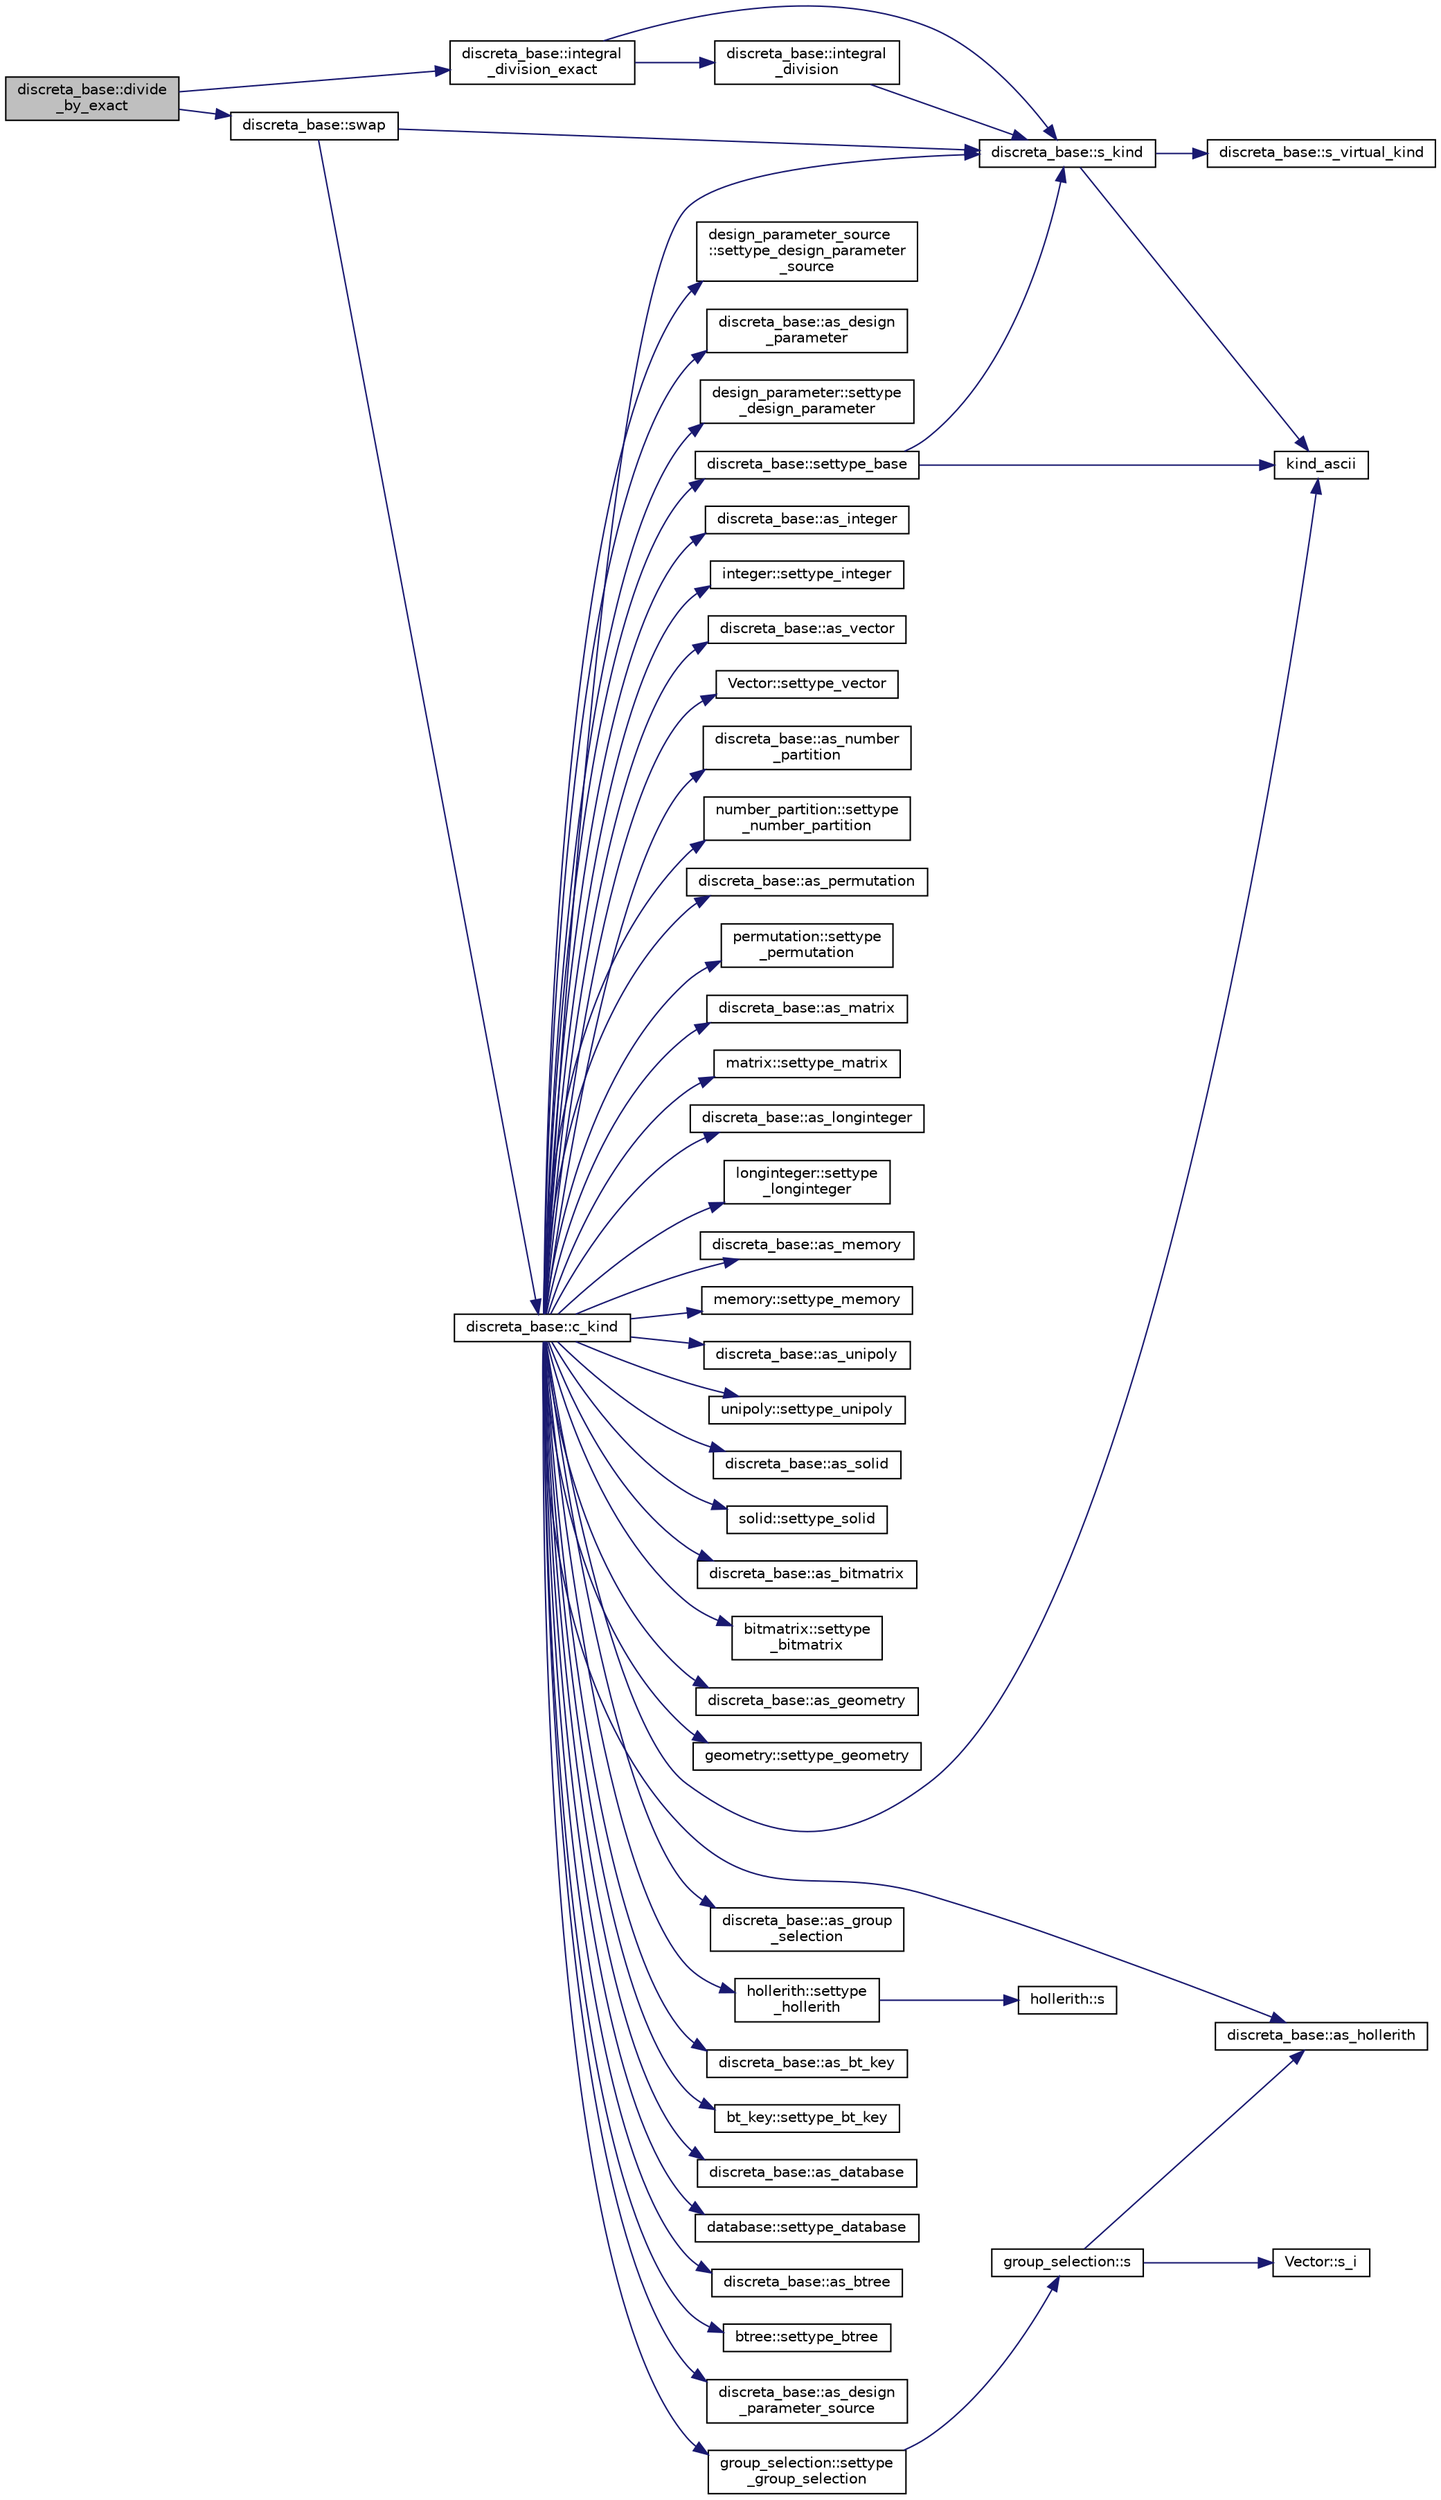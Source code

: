 digraph "discreta_base::divide_by_exact"
{
  edge [fontname="Helvetica",fontsize="10",labelfontname="Helvetica",labelfontsize="10"];
  node [fontname="Helvetica",fontsize="10",shape=record];
  rankdir="LR";
  Node11876 [label="discreta_base::divide\l_by_exact",height=0.2,width=0.4,color="black", fillcolor="grey75", style="filled", fontcolor="black"];
  Node11876 -> Node11877 [color="midnightblue",fontsize="10",style="solid",fontname="Helvetica"];
  Node11877 [label="discreta_base::integral\l_division_exact",height=0.2,width=0.4,color="black", fillcolor="white", style="filled",URL="$d7/d71/classdiscreta__base.html#a77aa5f7ddec1f6baa8fb39fa16f479af"];
  Node11877 -> Node11878 [color="midnightblue",fontsize="10",style="solid",fontname="Helvetica"];
  Node11878 [label="discreta_base::s_kind",height=0.2,width=0.4,color="black", fillcolor="white", style="filled",URL="$d7/d71/classdiscreta__base.html#a8a830025c74adbbc3362418a7c2ba157"];
  Node11878 -> Node11879 [color="midnightblue",fontsize="10",style="solid",fontname="Helvetica"];
  Node11879 [label="discreta_base::s_virtual_kind",height=0.2,width=0.4,color="black", fillcolor="white", style="filled",URL="$d7/d71/classdiscreta__base.html#a52778a6d6943a468be083d0785d418fb"];
  Node11878 -> Node11880 [color="midnightblue",fontsize="10",style="solid",fontname="Helvetica"];
  Node11880 [label="kind_ascii",height=0.2,width=0.4,color="black", fillcolor="white", style="filled",URL="$d9/d60/discreta_8h.html#ad0ce825a9f29bc6cec27e1b64cfe27bf"];
  Node11877 -> Node11881 [color="midnightblue",fontsize="10",style="solid",fontname="Helvetica"];
  Node11881 [label="discreta_base::integral\l_division",height=0.2,width=0.4,color="black", fillcolor="white", style="filled",URL="$d7/d71/classdiscreta__base.html#a92b3001ac35af9185b316c0d8f89070e"];
  Node11881 -> Node11878 [color="midnightblue",fontsize="10",style="solid",fontname="Helvetica"];
  Node11876 -> Node11882 [color="midnightblue",fontsize="10",style="solid",fontname="Helvetica"];
  Node11882 [label="discreta_base::swap",height=0.2,width=0.4,color="black", fillcolor="white", style="filled",URL="$d7/d71/classdiscreta__base.html#a2e8acbb9d3476675dac5b6a583b0293e"];
  Node11882 -> Node11878 [color="midnightblue",fontsize="10",style="solid",fontname="Helvetica"];
  Node11882 -> Node11883 [color="midnightblue",fontsize="10",style="solid",fontname="Helvetica"];
  Node11883 [label="discreta_base::c_kind",height=0.2,width=0.4,color="black", fillcolor="white", style="filled",URL="$d7/d71/classdiscreta__base.html#adc2ff61589c2d083688e7a43f333cb62"];
  Node11883 -> Node11884 [color="midnightblue",fontsize="10",style="solid",fontname="Helvetica"];
  Node11884 [label="discreta_base::settype_base",height=0.2,width=0.4,color="black", fillcolor="white", style="filled",URL="$d7/d71/classdiscreta__base.html#a4f42899a89447d1c3993ea07c38f8ad4"];
  Node11884 -> Node11878 [color="midnightblue",fontsize="10",style="solid",fontname="Helvetica"];
  Node11884 -> Node11880 [color="midnightblue",fontsize="10",style="solid",fontname="Helvetica"];
  Node11883 -> Node11885 [color="midnightblue",fontsize="10",style="solid",fontname="Helvetica"];
  Node11885 [label="discreta_base::as_integer",height=0.2,width=0.4,color="black", fillcolor="white", style="filled",URL="$d7/d71/classdiscreta__base.html#a00d7691eaf874fd283d942692fe8dd26"];
  Node11883 -> Node11886 [color="midnightblue",fontsize="10",style="solid",fontname="Helvetica"];
  Node11886 [label="integer::settype_integer",height=0.2,width=0.4,color="black", fillcolor="white", style="filled",URL="$d0/de5/classinteger.html#a6265c65ef311229acd513d748faba796"];
  Node11883 -> Node11887 [color="midnightblue",fontsize="10",style="solid",fontname="Helvetica"];
  Node11887 [label="discreta_base::as_vector",height=0.2,width=0.4,color="black", fillcolor="white", style="filled",URL="$d7/d71/classdiscreta__base.html#a7bdd6cae39c380b128ee9e17e42cf020"];
  Node11883 -> Node11888 [color="midnightblue",fontsize="10",style="solid",fontname="Helvetica"];
  Node11888 [label="Vector::settype_vector",height=0.2,width=0.4,color="black", fillcolor="white", style="filled",URL="$d5/db2/class_vector.html#a34e0d00b18c051f23904a8429fa6c8b4"];
  Node11883 -> Node11889 [color="midnightblue",fontsize="10",style="solid",fontname="Helvetica"];
  Node11889 [label="discreta_base::as_number\l_partition",height=0.2,width=0.4,color="black", fillcolor="white", style="filled",URL="$d7/d71/classdiscreta__base.html#a307aa09de0e925d46697707968ffab00"];
  Node11883 -> Node11890 [color="midnightblue",fontsize="10",style="solid",fontname="Helvetica"];
  Node11890 [label="number_partition::settype\l_number_partition",height=0.2,width=0.4,color="black", fillcolor="white", style="filled",URL="$df/d50/classnumber__partition.html#a3aaec1b557758f643ffc8555bbc358be"];
  Node11883 -> Node11891 [color="midnightblue",fontsize="10",style="solid",fontname="Helvetica"];
  Node11891 [label="discreta_base::as_permutation",height=0.2,width=0.4,color="black", fillcolor="white", style="filled",URL="$d7/d71/classdiscreta__base.html#aa4e72f36a82984239b12ae831e131098"];
  Node11883 -> Node11892 [color="midnightblue",fontsize="10",style="solid",fontname="Helvetica"];
  Node11892 [label="permutation::settype\l_permutation",height=0.2,width=0.4,color="black", fillcolor="white", style="filled",URL="$d0/d08/classpermutation.html#af1eea29f86195cede9562e444664c28c"];
  Node11883 -> Node11893 [color="midnightblue",fontsize="10",style="solid",fontname="Helvetica"];
  Node11893 [label="discreta_base::as_matrix",height=0.2,width=0.4,color="black", fillcolor="white", style="filled",URL="$d7/d71/classdiscreta__base.html#ae4d7f56d917a4707b838fbffde6467ff"];
  Node11883 -> Node11894 [color="midnightblue",fontsize="10",style="solid",fontname="Helvetica"];
  Node11894 [label="matrix::settype_matrix",height=0.2,width=0.4,color="black", fillcolor="white", style="filled",URL="$d1/d8d/classmatrix.html#a1780283a64a789e4084d792683d276bb"];
  Node11883 -> Node11895 [color="midnightblue",fontsize="10",style="solid",fontname="Helvetica"];
  Node11895 [label="discreta_base::as_longinteger",height=0.2,width=0.4,color="black", fillcolor="white", style="filled",URL="$d7/d71/classdiscreta__base.html#a20a094639eb711b10c8694c51937f7cd"];
  Node11883 -> Node11896 [color="midnightblue",fontsize="10",style="solid",fontname="Helvetica"];
  Node11896 [label="longinteger::settype\l_longinteger",height=0.2,width=0.4,color="black", fillcolor="white", style="filled",URL="$d3/d71/classlonginteger.html#ae5f811ece8df31b9ff114368a18e1dc5"];
  Node11883 -> Node11897 [color="midnightblue",fontsize="10",style="solid",fontname="Helvetica"];
  Node11897 [label="discreta_base::as_memory",height=0.2,width=0.4,color="black", fillcolor="white", style="filled",URL="$d7/d71/classdiscreta__base.html#ad94b2d7dce0cd4fa22db57f6e79c4bd2"];
  Node11883 -> Node11898 [color="midnightblue",fontsize="10",style="solid",fontname="Helvetica"];
  Node11898 [label="memory::settype_memory",height=0.2,width=0.4,color="black", fillcolor="white", style="filled",URL="$d8/d99/classmemory.html#a33aae277f9b8fe36b02e9d5da895451b"];
  Node11883 -> Node11899 [color="midnightblue",fontsize="10",style="solid",fontname="Helvetica"];
  Node11899 [label="discreta_base::as_unipoly",height=0.2,width=0.4,color="black", fillcolor="white", style="filled",URL="$d7/d71/classdiscreta__base.html#ad50d8027f039fe5c2478cddb243adc9d"];
  Node11883 -> Node11900 [color="midnightblue",fontsize="10",style="solid",fontname="Helvetica"];
  Node11900 [label="unipoly::settype_unipoly",height=0.2,width=0.4,color="black", fillcolor="white", style="filled",URL="$d1/d89/classunipoly.html#a8db854fcc85c5e1150b1f1b1c005c95b"];
  Node11883 -> Node11901 [color="midnightblue",fontsize="10",style="solid",fontname="Helvetica"];
  Node11901 [label="discreta_base::as_solid",height=0.2,width=0.4,color="black", fillcolor="white", style="filled",URL="$d7/d71/classdiscreta__base.html#a1fc5f2b85ec97ab0a69dd64903c970a5"];
  Node11883 -> Node11902 [color="midnightblue",fontsize="10",style="solid",fontname="Helvetica"];
  Node11902 [label="solid::settype_solid",height=0.2,width=0.4,color="black", fillcolor="white", style="filled",URL="$d8/def/classsolid.html#a775bd4821f75a8aee4ea3d4335ff90e0"];
  Node11883 -> Node11903 [color="midnightblue",fontsize="10",style="solid",fontname="Helvetica"];
  Node11903 [label="discreta_base::as_bitmatrix",height=0.2,width=0.4,color="black", fillcolor="white", style="filled",URL="$d7/d71/classdiscreta__base.html#a071ad54ea8ef6c9d1d15f532e5a76df6"];
  Node11883 -> Node11904 [color="midnightblue",fontsize="10",style="solid",fontname="Helvetica"];
  Node11904 [label="bitmatrix::settype\l_bitmatrix",height=0.2,width=0.4,color="black", fillcolor="white", style="filled",URL="$de/dc8/classbitmatrix.html#acb571d947f9526665ebbdc0ce3e2a973"];
  Node11883 -> Node11905 [color="midnightblue",fontsize="10",style="solid",fontname="Helvetica"];
  Node11905 [label="discreta_base::as_geometry",height=0.2,width=0.4,color="black", fillcolor="white", style="filled",URL="$d7/d71/classdiscreta__base.html#a38fc7b4cdd830703e9d87354b79bc5c8"];
  Node11883 -> Node11906 [color="midnightblue",fontsize="10",style="solid",fontname="Helvetica"];
  Node11906 [label="geometry::settype_geometry",height=0.2,width=0.4,color="black", fillcolor="white", style="filled",URL="$da/d44/classgeometry.html#ab4a336baba6a3f56f5ffa053a5be5ba7"];
  Node11883 -> Node11907 [color="midnightblue",fontsize="10",style="solid",fontname="Helvetica"];
  Node11907 [label="discreta_base::as_hollerith",height=0.2,width=0.4,color="black", fillcolor="white", style="filled",URL="$d7/d71/classdiscreta__base.html#a3e66f82711f314710107e2f29e589690"];
  Node11883 -> Node11908 [color="midnightblue",fontsize="10",style="solid",fontname="Helvetica"];
  Node11908 [label="hollerith::settype\l_hollerith",height=0.2,width=0.4,color="black", fillcolor="white", style="filled",URL="$d8/d99/classhollerith.html#a23bbd4acfc88a0e90f1245f243f51f76"];
  Node11908 -> Node11909 [color="midnightblue",fontsize="10",style="solid",fontname="Helvetica"];
  Node11909 [label="hollerith::s",height=0.2,width=0.4,color="black", fillcolor="white", style="filled",URL="$d8/d99/classhollerith.html#af61fce2d06f211b25fe3838e4dfee77a"];
  Node11883 -> Node11910 [color="midnightblue",fontsize="10",style="solid",fontname="Helvetica"];
  Node11910 [label="discreta_base::as_group\l_selection",height=0.2,width=0.4,color="black", fillcolor="white", style="filled",URL="$d7/d71/classdiscreta__base.html#aae1bac4883c567718bef9fb610abbdc8"];
  Node11883 -> Node11911 [color="midnightblue",fontsize="10",style="solid",fontname="Helvetica"];
  Node11911 [label="group_selection::settype\l_group_selection",height=0.2,width=0.4,color="black", fillcolor="white", style="filled",URL="$d6/db0/classgroup__selection.html#a015ed73b7b8d784bedd4d11ac1fc0ec1"];
  Node11911 -> Node11912 [color="midnightblue",fontsize="10",style="solid",fontname="Helvetica"];
  Node11912 [label="group_selection::s",height=0.2,width=0.4,color="black", fillcolor="white", style="filled",URL="$d6/db0/classgroup__selection.html#a686cb0c6a3a040796b112b8007ea8223"];
  Node11912 -> Node11913 [color="midnightblue",fontsize="10",style="solid",fontname="Helvetica"];
  Node11913 [label="Vector::s_i",height=0.2,width=0.4,color="black", fillcolor="white", style="filled",URL="$d5/db2/class_vector.html#a1c4fe1752523df8119f70dd550244871"];
  Node11912 -> Node11907 [color="midnightblue",fontsize="10",style="solid",fontname="Helvetica"];
  Node11883 -> Node11914 [color="midnightblue",fontsize="10",style="solid",fontname="Helvetica"];
  Node11914 [label="discreta_base::as_bt_key",height=0.2,width=0.4,color="black", fillcolor="white", style="filled",URL="$d7/d71/classdiscreta__base.html#a2734c6e08dca17cf6588bd5064ec1b9f"];
  Node11883 -> Node11915 [color="midnightblue",fontsize="10",style="solid",fontname="Helvetica"];
  Node11915 [label="bt_key::settype_bt_key",height=0.2,width=0.4,color="black", fillcolor="white", style="filled",URL="$d1/de5/classbt__key.html#a352bb10beb7c789d8d29373035824800"];
  Node11883 -> Node11916 [color="midnightblue",fontsize="10",style="solid",fontname="Helvetica"];
  Node11916 [label="discreta_base::as_database",height=0.2,width=0.4,color="black", fillcolor="white", style="filled",URL="$d7/d71/classdiscreta__base.html#ab055d39d58210a2b03ba3d33703b09a9"];
  Node11883 -> Node11917 [color="midnightblue",fontsize="10",style="solid",fontname="Helvetica"];
  Node11917 [label="database::settype_database",height=0.2,width=0.4,color="black", fillcolor="white", style="filled",URL="$db/d72/classdatabase.html#a014639aa001462e480eb1f3984839b72"];
  Node11883 -> Node11918 [color="midnightblue",fontsize="10",style="solid",fontname="Helvetica"];
  Node11918 [label="discreta_base::as_btree",height=0.2,width=0.4,color="black", fillcolor="white", style="filled",URL="$d7/d71/classdiscreta__base.html#a78e76674cef2ec113c17989c11288778"];
  Node11883 -> Node11919 [color="midnightblue",fontsize="10",style="solid",fontname="Helvetica"];
  Node11919 [label="btree::settype_btree",height=0.2,width=0.4,color="black", fillcolor="white", style="filled",URL="$dd/db0/classbtree.html#a5a1b9773c848908a6050cc733d2d9780"];
  Node11883 -> Node11920 [color="midnightblue",fontsize="10",style="solid",fontname="Helvetica"];
  Node11920 [label="discreta_base::as_design\l_parameter_source",height=0.2,width=0.4,color="black", fillcolor="white", style="filled",URL="$d7/d71/classdiscreta__base.html#a59cbf837c6582ded5bc586265d13d81a"];
  Node11883 -> Node11921 [color="midnightblue",fontsize="10",style="solid",fontname="Helvetica"];
  Node11921 [label="design_parameter_source\l::settype_design_parameter\l_source",height=0.2,width=0.4,color="black", fillcolor="white", style="filled",URL="$df/d4b/classdesign__parameter__source.html#a3af3b851df87bd1661fb9c9ce18822c8"];
  Node11883 -> Node11922 [color="midnightblue",fontsize="10",style="solid",fontname="Helvetica"];
  Node11922 [label="discreta_base::as_design\l_parameter",height=0.2,width=0.4,color="black", fillcolor="white", style="filled",URL="$d7/d71/classdiscreta__base.html#aab24ff38ea1c5471ab3de42e014d0f2a"];
  Node11883 -> Node11923 [color="midnightblue",fontsize="10",style="solid",fontname="Helvetica"];
  Node11923 [label="design_parameter::settype\l_design_parameter",height=0.2,width=0.4,color="black", fillcolor="white", style="filled",URL="$da/d94/classdesign__parameter.html#a8b19d277f2b7d09c2531a527dfc0359e"];
  Node11883 -> Node11880 [color="midnightblue",fontsize="10",style="solid",fontname="Helvetica"];
  Node11883 -> Node11878 [color="midnightblue",fontsize="10",style="solid",fontname="Helvetica"];
}
